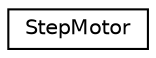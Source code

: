 digraph "Graphical Class Hierarchy"
{
  edge [fontname="Helvetica",fontsize="10",labelfontname="Helvetica",labelfontsize="10"];
  node [fontname="Helvetica",fontsize="10",shape=record];
  rankdir="LR";
  Node1 [label="StepMotor",height=0.2,width=0.4,color="black", fillcolor="white", style="filled",URL="$class_step_motor.html"];
}
